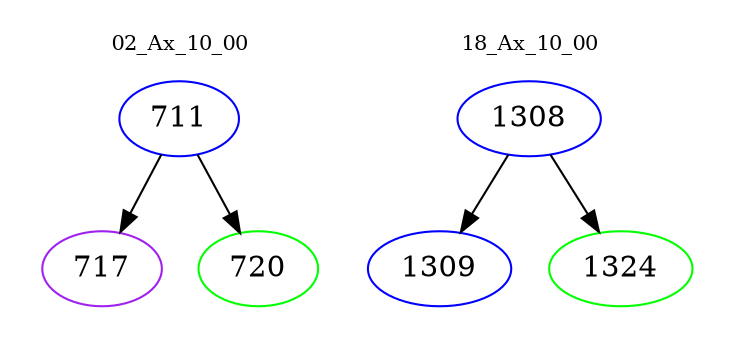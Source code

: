 digraph{
subgraph cluster_0 {
color = white
label = "02_Ax_10_00";
fontsize=10;
T0_711 [label="711", color="blue"]
T0_711 -> T0_717 [color="black"]
T0_717 [label="717", color="purple"]
T0_711 -> T0_720 [color="black"]
T0_720 [label="720", color="green"]
}
subgraph cluster_1 {
color = white
label = "18_Ax_10_00";
fontsize=10;
T1_1308 [label="1308", color="blue"]
T1_1308 -> T1_1309 [color="black"]
T1_1309 [label="1309", color="blue"]
T1_1308 -> T1_1324 [color="black"]
T1_1324 [label="1324", color="green"]
}
}
